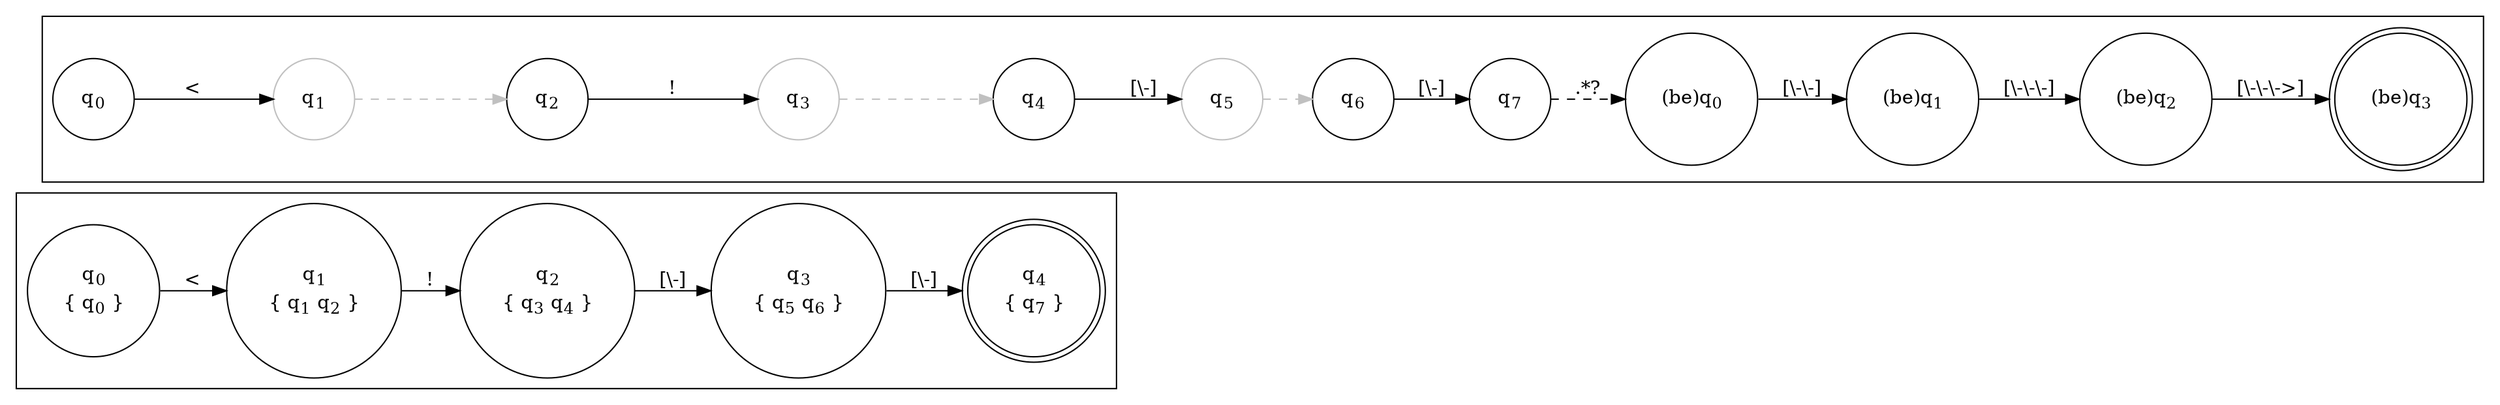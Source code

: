 digraph FA {
rankdir=LR
node [shape=circle]
subgraph cluster_2 {
rankdir=LR
node [shape=circle]
c2q0->c2q1 [label="<"]c2q1->c2q2 [label="!"]c2q2->c2q3 [label="[\\-]"]c2q3->c2q4 [label="[\\-]"]c2q0 [label=<<TABLE BORDER="0"><TR><TD>q<SUB>0</SUB></TD></TR><TR><TD>{ q<SUB>0</SUB> }</TD></TR></TABLE>>]
c2q1 [label=<<TABLE BORDER="0"><TR><TD>q<SUB>1</SUB></TD></TR><TR><TD>{ q<SUB>1</SUB> q<SUB>2</SUB> }</TD></TR></TABLE>>]
c2q2 [label=<<TABLE BORDER="0"><TR><TD>q<SUB>2</SUB></TD></TR><TR><TD>{ q<SUB>3</SUB> q<SUB>4</SUB> }</TD></TR></TABLE>>]
c2q3 [label=<<TABLE BORDER="0"><TR><TD>q<SUB>3</SUB></TD></TR><TR><TD>{ q<SUB>5</SUB> q<SUB>6</SUB> }</TD></TR></TABLE>>]
c2q4 [label=<<TABLE BORDER="0"><TR><TD>q<SUB>4</SUB></TD></TR><TR><TD>{ q<SUB>7</SUB> }</TD></TR></TABLE>>,shape=doublecircle]
c2q4 [shape=doublecircle]
}
subgraph cluster_1 {
rankdir=LR
node [shape=circle]
c1q0->c1q1 [label="<"]c1q1->c1q2 [style=dashed,color=gray]
c1q2->c1q3 [label="!"]c1q3->c1q4 [style=dashed,color=gray]
c1q4->c1q5 [label="[\\-]"]c1q5->c1q6 [style=dashed,color=gray]
c1q6->c1q7 [label="[\\-]"]c1q7->c1blockEnd0q0 [style=dashed,label=".*?"]
c1blockEnd0q0->c1blockEnd0q1 [label="[\\-\\-]"]
c1blockEnd0q1->c1blockEnd0q2 [label="[\\-\\-\\-]"]
c1blockEnd0q2->c1blockEnd0q3 [label="[\\-\\-\\->]"]
c1blockEnd0q0 [label=<<TABLE BORDER="0"><TR><TD>(be)q<SUB>0</SUB></TD></TR></TABLE>>]
c1blockEnd0q1 [label=<<TABLE BORDER="0"><TR><TD>(be)q<SUB>1</SUB></TD></TR></TABLE>>]
c1blockEnd0q2 [label=<<TABLE BORDER="0"><TR><TD>(be)q<SUB>2</SUB></TD></TR></TABLE>>]
c1blockEnd0q3 [label=<<TABLE BORDER="0"><TR><TD>(be)q<SUB>3</SUB></TD></TR></TABLE>>,shape=doublecircle]
c1q0 [label=<<TABLE BORDER="0"><TR><TD>q<SUB>0</SUB></TD></TR></TABLE>>]
c1q1 [label=<<TABLE BORDER="0"><TR><TD>q<SUB>1</SUB></TD></TR></TABLE>>,color=gray]
c1q2 [label=<<TABLE BORDER="0"><TR><TD>q<SUB>2</SUB></TD></TR></TABLE>>]
c1q3 [label=<<TABLE BORDER="0"><TR><TD>q<SUB>3</SUB></TD></TR></TABLE>>,color=gray]
c1q4 [label=<<TABLE BORDER="0"><TR><TD>q<SUB>4</SUB></TD></TR></TABLE>>]
c1q5 [label=<<TABLE BORDER="0"><TR><TD>q<SUB>5</SUB></TD></TR></TABLE>>,color=gray]
c1q6 [label=<<TABLE BORDER="0"><TR><TD>q<SUB>6</SUB></TD></TR></TABLE>>]
c1q7 [label=<<TABLE BORDER="0"><TR><TD>q<SUB>7</SUB></TD></TR></TABLE>>]
c1q1,c1q3,c1q5 [color=gray]
}
}
